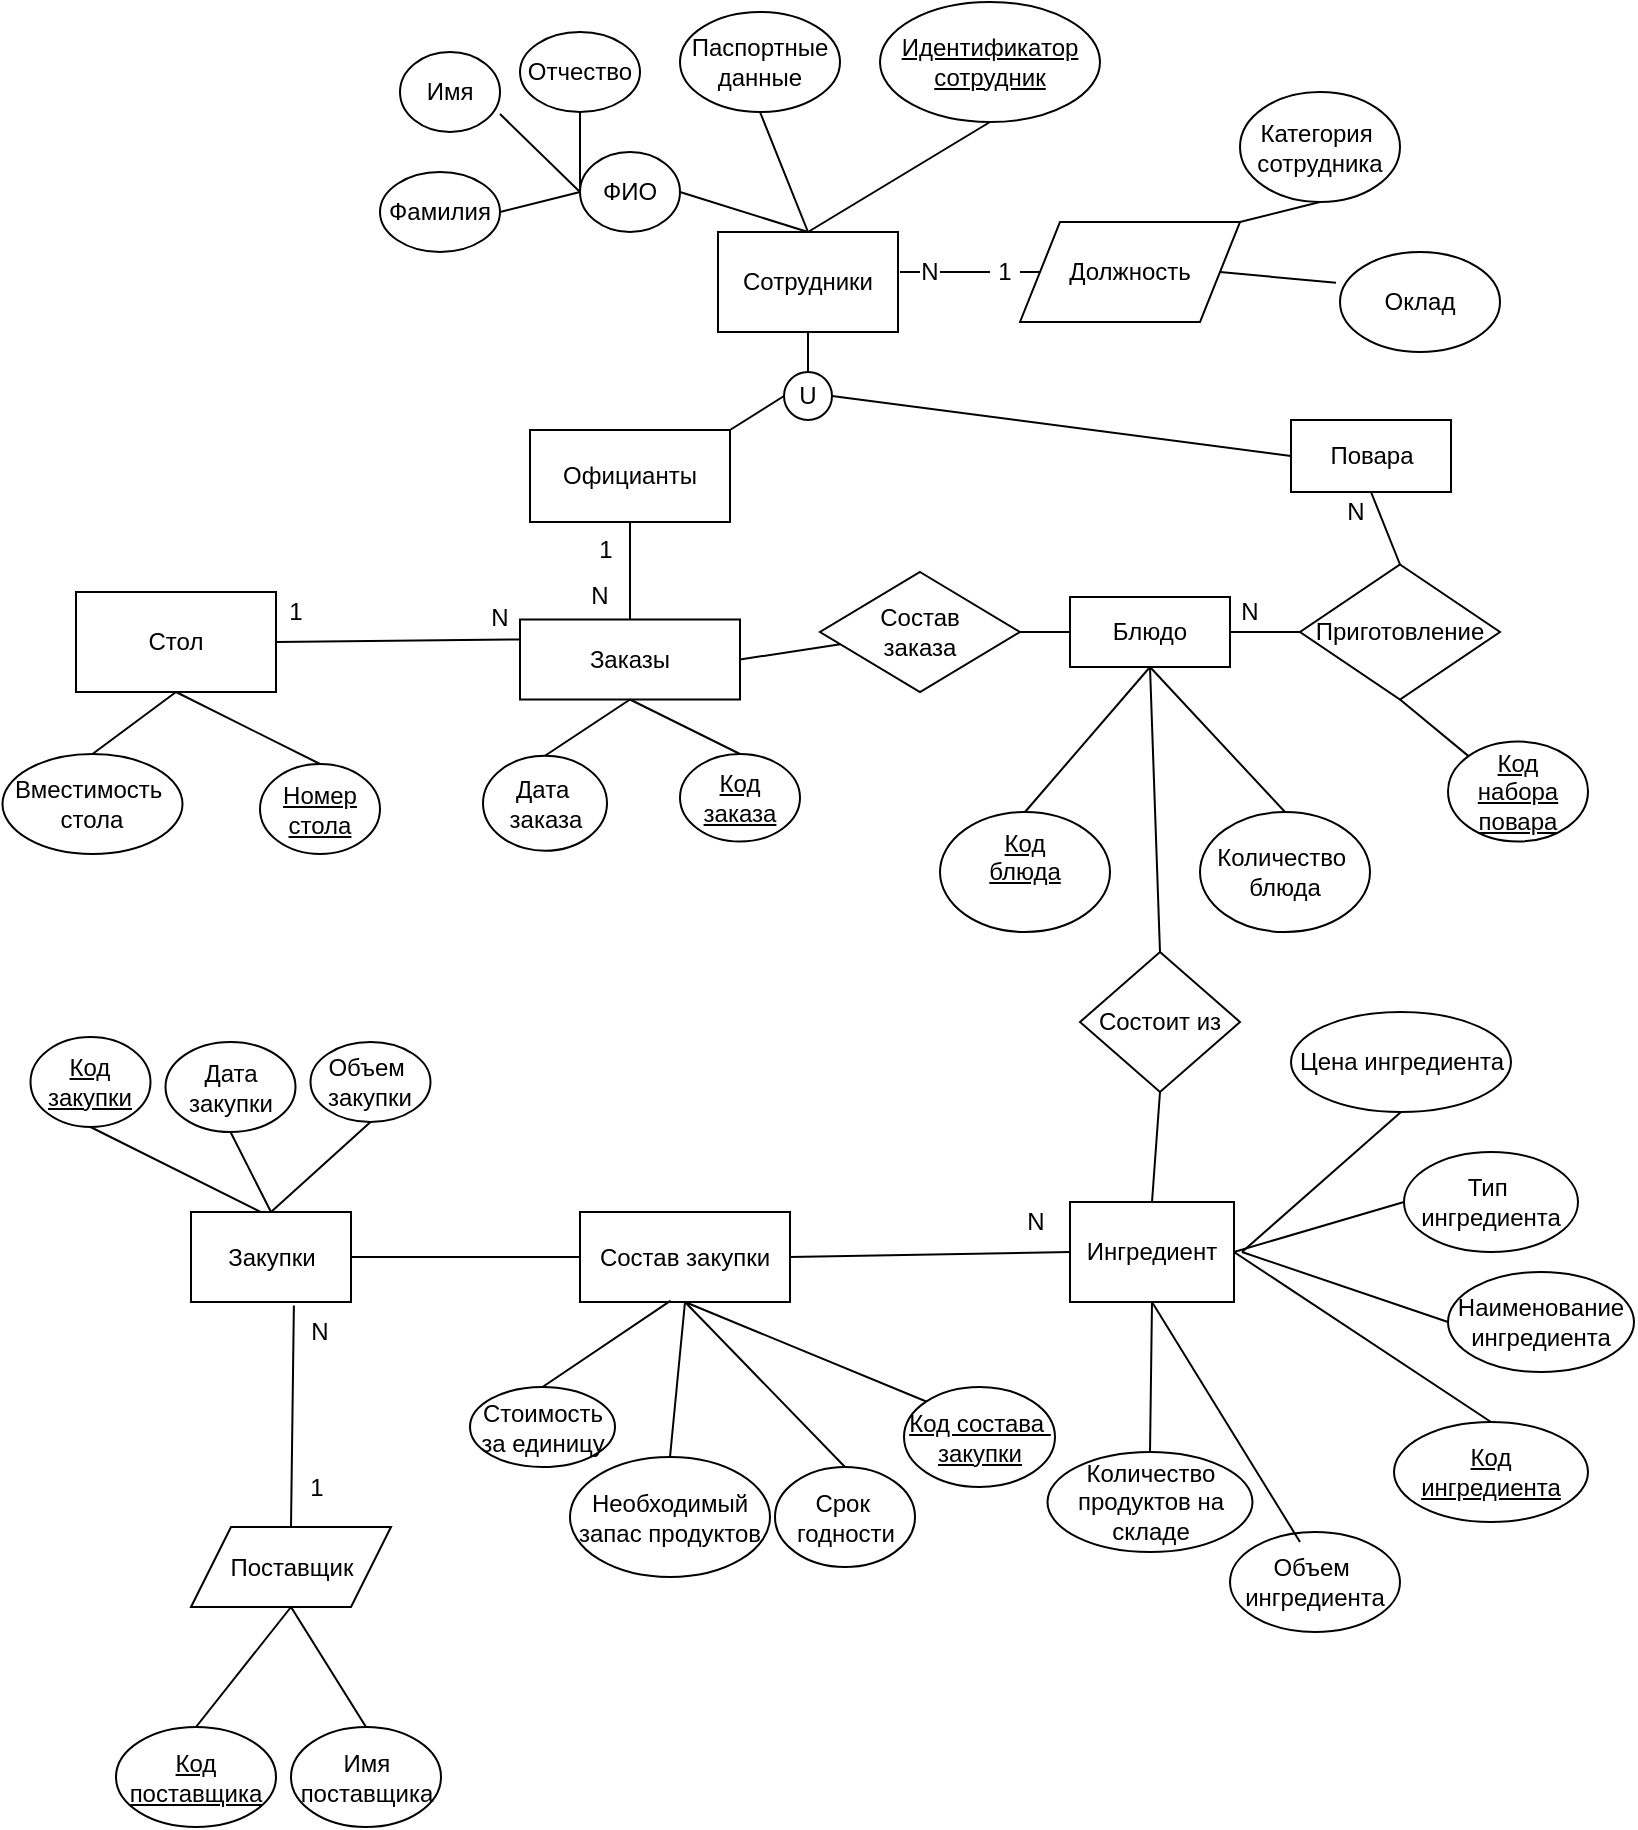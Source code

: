 <mxfile version="14.5.7" type="github" pages="2">
  <diagram id="7YIRpNYBxvqHMYgQ-PB9" name="Page-1">
    <mxGraphModel dx="998" dy="580" grid="1" gridSize="10" guides="1" tooltips="1" connect="1" arrows="1" fold="1" page="1" pageScale="1" pageWidth="827" pageHeight="1169" math="0" shadow="0">
      <root>
        <mxCell id="0" />
        <mxCell id="1" parent="0" />
        <mxCell id="C5bT0JK1hwLg9pwo9jMM-1" value="Сотрудники" style="rounded=0;whiteSpace=wrap;html=1;" vertex="1" parent="1">
          <mxGeometry x="369" y="280" width="90" height="50" as="geometry" />
        </mxCell>
        <mxCell id="C5bT0JK1hwLg9pwo9jMM-4" value="ФИО" style="ellipse;whiteSpace=wrap;html=1;" vertex="1" parent="1">
          <mxGeometry x="300" y="240" width="50" height="40" as="geometry" />
        </mxCell>
        <mxCell id="C5bT0JK1hwLg9pwo9jMM-5" value="Отчество" style="ellipse;whiteSpace=wrap;html=1;" vertex="1" parent="1">
          <mxGeometry x="270" y="180" width="60" height="40" as="geometry" />
        </mxCell>
        <mxCell id="C5bT0JK1hwLg9pwo9jMM-6" value="Имя" style="ellipse;whiteSpace=wrap;html=1;" vertex="1" parent="1">
          <mxGeometry x="210" y="190" width="50" height="40" as="geometry" />
        </mxCell>
        <mxCell id="C5bT0JK1hwLg9pwo9jMM-7" value="Фамилия" style="ellipse;whiteSpace=wrap;html=1;" vertex="1" parent="1">
          <mxGeometry x="200" y="250" width="60" height="40" as="geometry" />
        </mxCell>
        <mxCell id="C5bT0JK1hwLg9pwo9jMM-8" value="" style="endArrow=none;html=1;exitX=1;exitY=0.5;exitDx=0;exitDy=0;entryX=0.5;entryY=0;entryDx=0;entryDy=0;" edge="1" parent="1" source="C5bT0JK1hwLg9pwo9jMM-4" target="C5bT0JK1hwLg9pwo9jMM-1">
          <mxGeometry width="50" height="50" relative="1" as="geometry">
            <mxPoint x="390" y="320" as="sourcePoint" />
            <mxPoint x="425" y="270" as="targetPoint" />
          </mxGeometry>
        </mxCell>
        <mxCell id="C5bT0JK1hwLg9pwo9jMM-9" value="" style="endArrow=none;html=1;exitX=0;exitY=0.5;exitDx=0;exitDy=0;entryX=0.5;entryY=1;entryDx=0;entryDy=0;" edge="1" parent="1" source="C5bT0JK1hwLg9pwo9jMM-4" target="C5bT0JK1hwLg9pwo9jMM-5">
          <mxGeometry width="50" height="50" relative="1" as="geometry">
            <mxPoint x="390" y="320" as="sourcePoint" />
            <mxPoint x="440" y="270" as="targetPoint" />
          </mxGeometry>
        </mxCell>
        <mxCell id="C5bT0JK1hwLg9pwo9jMM-10" value="" style="endArrow=none;html=1;entryX=0;entryY=0.5;entryDx=0;entryDy=0;" edge="1" parent="1" target="C5bT0JK1hwLg9pwo9jMM-4">
          <mxGeometry width="50" height="50" relative="1" as="geometry">
            <mxPoint x="260" y="221" as="sourcePoint" />
            <mxPoint x="440" y="270" as="targetPoint" />
          </mxGeometry>
        </mxCell>
        <mxCell id="C5bT0JK1hwLg9pwo9jMM-11" value="" style="endArrow=none;html=1;exitX=1;exitY=0.5;exitDx=0;exitDy=0;entryX=0;entryY=0.5;entryDx=0;entryDy=0;" edge="1" parent="1" source="C5bT0JK1hwLg9pwo9jMM-7" target="C5bT0JK1hwLg9pwo9jMM-4">
          <mxGeometry width="50" height="50" relative="1" as="geometry">
            <mxPoint x="390" y="320" as="sourcePoint" />
            <mxPoint x="440" y="270" as="targetPoint" />
          </mxGeometry>
        </mxCell>
        <mxCell id="C5bT0JK1hwLg9pwo9jMM-12" value="Паспортные&lt;br&gt;данные" style="ellipse;whiteSpace=wrap;html=1;" vertex="1" parent="1">
          <mxGeometry x="350" y="170" width="80" height="50" as="geometry" />
        </mxCell>
        <mxCell id="C5bT0JK1hwLg9pwo9jMM-13" value="" style="endArrow=none;html=1;entryX=0.5;entryY=1;entryDx=0;entryDy=0;exitX=0.5;exitY=0;exitDx=0;exitDy=0;" edge="1" parent="1" source="C5bT0JK1hwLg9pwo9jMM-1" target="C5bT0JK1hwLg9pwo9jMM-12">
          <mxGeometry width="50" height="50" relative="1" as="geometry">
            <mxPoint x="380" y="280" as="sourcePoint" />
            <mxPoint x="440" y="270" as="targetPoint" />
          </mxGeometry>
        </mxCell>
        <mxCell id="C5bT0JK1hwLg9pwo9jMM-14" value="&lt;u&gt;Идентификатор&lt;br&gt;сотрудник&lt;/u&gt;" style="ellipse;whiteSpace=wrap;html=1;" vertex="1" parent="1">
          <mxGeometry x="450" y="165" width="110" height="60" as="geometry" />
        </mxCell>
        <mxCell id="C5bT0JK1hwLg9pwo9jMM-15" value="" style="endArrow=none;html=1;entryX=0.5;entryY=1;entryDx=0;entryDy=0;exitX=0.5;exitY=0;exitDx=0;exitDy=0;" edge="1" parent="1" source="C5bT0JK1hwLg9pwo9jMM-1" target="C5bT0JK1hwLg9pwo9jMM-14">
          <mxGeometry width="50" height="50" relative="1" as="geometry">
            <mxPoint x="390" y="310" as="sourcePoint" />
            <mxPoint x="440" y="260" as="targetPoint" />
          </mxGeometry>
        </mxCell>
        <mxCell id="C5bT0JK1hwLg9pwo9jMM-16" value="Должность" style="shape=parallelogram;perimeter=parallelogramPerimeter;whiteSpace=wrap;html=1;fixedSize=1;" vertex="1" parent="1">
          <mxGeometry x="520" y="275" width="110" height="50" as="geometry" />
        </mxCell>
        <mxCell id="C5bT0JK1hwLg9pwo9jMM-17" value="Категория&amp;nbsp;&lt;br&gt;сотрудника" style="ellipse;whiteSpace=wrap;html=1;" vertex="1" parent="1">
          <mxGeometry x="630" y="210" width="80" height="55" as="geometry" />
        </mxCell>
        <mxCell id="C5bT0JK1hwLg9pwo9jMM-19" value="Оклад" style="ellipse;whiteSpace=wrap;html=1;" vertex="1" parent="1">
          <mxGeometry x="680" y="290" width="80" height="50" as="geometry" />
        </mxCell>
        <mxCell id="C5bT0JK1hwLg9pwo9jMM-21" value="" style="endArrow=none;html=1;entryX=0.5;entryY=1;entryDx=0;entryDy=0;exitX=1;exitY=0;exitDx=0;exitDy=0;" edge="1" parent="1" source="C5bT0JK1hwLg9pwo9jMM-16" target="C5bT0JK1hwLg9pwo9jMM-17">
          <mxGeometry width="50" height="50" relative="1" as="geometry">
            <mxPoint x="390" y="300" as="sourcePoint" />
            <mxPoint x="440" y="250" as="targetPoint" />
          </mxGeometry>
        </mxCell>
        <mxCell id="C5bT0JK1hwLg9pwo9jMM-22" value="" style="endArrow=none;html=1;entryX=0;entryY=0.5;entryDx=0;entryDy=0;" edge="1" parent="1" source="C5bT0JK1hwLg9pwo9jMM-25" target="C5bT0JK1hwLg9pwo9jMM-27">
          <mxGeometry width="50" height="50" relative="1" as="geometry">
            <mxPoint x="460" y="300" as="sourcePoint" />
            <mxPoint x="440" y="250" as="targetPoint" />
          </mxGeometry>
        </mxCell>
        <mxCell id="C5bT0JK1hwLg9pwo9jMM-23" value="" style="endArrow=none;html=1;entryX=-0.025;entryY=0.308;entryDx=0;entryDy=0;entryPerimeter=0;exitX=1;exitY=0.5;exitDx=0;exitDy=0;" edge="1" parent="1" source="C5bT0JK1hwLg9pwo9jMM-16" target="C5bT0JK1hwLg9pwo9jMM-19">
          <mxGeometry width="50" height="50" relative="1" as="geometry">
            <mxPoint x="390" y="300" as="sourcePoint" />
            <mxPoint x="440" y="250" as="targetPoint" />
          </mxGeometry>
        </mxCell>
        <mxCell id="C5bT0JK1hwLg9pwo9jMM-25" value="N" style="text;html=1;strokeColor=none;fillColor=none;align=center;verticalAlign=middle;whiteSpace=wrap;rounded=0;" vertex="1" parent="1">
          <mxGeometry x="470" y="290" width="10" height="20" as="geometry" />
        </mxCell>
        <mxCell id="C5bT0JK1hwLg9pwo9jMM-26" value="" style="endArrow=none;html=1;entryX=0;entryY=0.5;entryDx=0;entryDy=0;" edge="1" parent="1" target="C5bT0JK1hwLg9pwo9jMM-25">
          <mxGeometry width="50" height="50" relative="1" as="geometry">
            <mxPoint x="460" y="300" as="sourcePoint" />
            <mxPoint x="530" y="300" as="targetPoint" />
          </mxGeometry>
        </mxCell>
        <mxCell id="C5bT0JK1hwLg9pwo9jMM-27" value="1" style="text;html=1;strokeColor=none;fillColor=none;align=center;verticalAlign=middle;whiteSpace=wrap;rounded=0;" vertex="1" parent="1">
          <mxGeometry x="505" y="290" width="15" height="20" as="geometry" />
        </mxCell>
        <mxCell id="C5bT0JK1hwLg9pwo9jMM-31" value="" style="endArrow=none;html=1;entryX=1;entryY=0.5;entryDx=0;entryDy=0;exitX=0;exitY=0.5;exitDx=0;exitDy=0;" edge="1" parent="1" source="C5bT0JK1hwLg9pwo9jMM-16" target="C5bT0JK1hwLg9pwo9jMM-27">
          <mxGeometry width="50" height="50" relative="1" as="geometry">
            <mxPoint x="390" y="300" as="sourcePoint" />
            <mxPoint x="440" y="250" as="targetPoint" />
          </mxGeometry>
        </mxCell>
        <mxCell id="C5bT0JK1hwLg9pwo9jMM-32" value="" style="endArrow=none;html=1;entryX=0.5;entryY=1;entryDx=0;entryDy=0;" edge="1" parent="1" source="C5bT0JK1hwLg9pwo9jMM-33" target="C5bT0JK1hwLg9pwo9jMM-1">
          <mxGeometry width="50" height="50" relative="1" as="geometry">
            <mxPoint x="414" y="360" as="sourcePoint" />
            <mxPoint x="440" y="250" as="targetPoint" />
          </mxGeometry>
        </mxCell>
        <mxCell id="C5bT0JK1hwLg9pwo9jMM-35" value="Официанты" style="rounded=0;whiteSpace=wrap;html=1;" vertex="1" parent="1">
          <mxGeometry x="275" y="379" width="100" height="46" as="geometry" />
        </mxCell>
        <mxCell id="C5bT0JK1hwLg9pwo9jMM-36" value="" style="endArrow=none;html=1;exitX=1;exitY=0;exitDx=0;exitDy=0;entryX=0;entryY=0.5;entryDx=0;entryDy=0;" edge="1" parent="1" source="C5bT0JK1hwLg9pwo9jMM-35" target="C5bT0JK1hwLg9pwo9jMM-33">
          <mxGeometry width="50" height="50" relative="1" as="geometry">
            <mxPoint x="390" y="380" as="sourcePoint" />
            <mxPoint x="440" y="330" as="targetPoint" />
          </mxGeometry>
        </mxCell>
        <mxCell id="C5bT0JK1hwLg9pwo9jMM-37" value="Заказы" style="rounded=0;whiteSpace=wrap;html=1;" vertex="1" parent="1">
          <mxGeometry x="270" y="473.75" width="110" height="40" as="geometry" />
        </mxCell>
        <mxCell id="C5bT0JK1hwLg9pwo9jMM-39" value="Стол" style="rounded=0;whiteSpace=wrap;html=1;" vertex="1" parent="1">
          <mxGeometry x="48" y="460" width="100" height="50" as="geometry" />
        </mxCell>
        <mxCell id="C5bT0JK1hwLg9pwo9jMM-42" value="Вместимость&amp;nbsp;&lt;br&gt;стола" style="ellipse;whiteSpace=wrap;html=1;" vertex="1" parent="1">
          <mxGeometry x="11.25" y="541" width="90" height="50" as="geometry" />
        </mxCell>
        <mxCell id="C5bT0JK1hwLg9pwo9jMM-43" value="&lt;u&gt;Номер&lt;br&gt;стола&lt;/u&gt;" style="ellipse;whiteSpace=wrap;html=1;" vertex="1" parent="1">
          <mxGeometry x="140" y="546" width="60" height="45" as="geometry" />
        </mxCell>
        <mxCell id="C5bT0JK1hwLg9pwo9jMM-44" value="" style="endArrow=none;html=1;exitX=0.5;exitY=0;exitDx=0;exitDy=0;entryX=0.5;entryY=1;entryDx=0;entryDy=0;" edge="1" parent="1" source="C5bT0JK1hwLg9pwo9jMM-42" target="C5bT0JK1hwLg9pwo9jMM-39">
          <mxGeometry width="50" height="50" relative="1" as="geometry">
            <mxPoint x="390" y="320" as="sourcePoint" />
            <mxPoint x="440" y="270" as="targetPoint" />
          </mxGeometry>
        </mxCell>
        <mxCell id="C5bT0JK1hwLg9pwo9jMM-45" value="" style="endArrow=none;html=1;exitX=0.5;exitY=1;exitDx=0;exitDy=0;entryX=0.5;entryY=0;entryDx=0;entryDy=0;" edge="1" parent="1" source="C5bT0JK1hwLg9pwo9jMM-39" target="C5bT0JK1hwLg9pwo9jMM-43">
          <mxGeometry width="50" height="50" relative="1" as="geometry">
            <mxPoint x="390" y="320" as="sourcePoint" />
            <mxPoint x="440" y="270" as="targetPoint" />
          </mxGeometry>
        </mxCell>
        <mxCell id="C5bT0JK1hwLg9pwo9jMM-46" value="&lt;u&gt;Код&lt;br&gt;заказа&lt;/u&gt;" style="ellipse;whiteSpace=wrap;html=1;" vertex="1" parent="1">
          <mxGeometry x="350" y="541" width="60" height="43.75" as="geometry" />
        </mxCell>
        <mxCell id="C5bT0JK1hwLg9pwo9jMM-47" value="Дата&amp;nbsp;&lt;br&gt;заказа" style="ellipse;whiteSpace=wrap;html=1;" vertex="1" parent="1">
          <mxGeometry x="251.5" y="541.88" width="62" height="47.5" as="geometry" />
        </mxCell>
        <mxCell id="C5bT0JK1hwLg9pwo9jMM-50" value="" style="endArrow=none;html=1;exitX=0.5;exitY=0;exitDx=0;exitDy=0;entryX=0.5;entryY=1;entryDx=0;entryDy=0;" edge="1" parent="1" source="C5bT0JK1hwLg9pwo9jMM-47" target="C5bT0JK1hwLg9pwo9jMM-37">
          <mxGeometry width="50" height="50" relative="1" as="geometry">
            <mxPoint x="390" y="420" as="sourcePoint" />
            <mxPoint x="440" y="370" as="targetPoint" />
          </mxGeometry>
        </mxCell>
        <mxCell id="C5bT0JK1hwLg9pwo9jMM-51" value="" style="endArrow=none;html=1;entryX=0.5;entryY=0;entryDx=0;entryDy=0;exitX=0.5;exitY=1;exitDx=0;exitDy=0;" edge="1" parent="1" source="C5bT0JK1hwLg9pwo9jMM-37" target="C5bT0JK1hwLg9pwo9jMM-46">
          <mxGeometry width="50" height="50" relative="1" as="geometry">
            <mxPoint x="390" y="420" as="sourcePoint" />
            <mxPoint x="440" y="370" as="targetPoint" />
          </mxGeometry>
        </mxCell>
        <mxCell id="C5bT0JK1hwLg9pwo9jMM-52" value="Состав&lt;br&gt;заказа" style="rhombus;whiteSpace=wrap;html=1;" vertex="1" parent="1">
          <mxGeometry x="420" y="450" width="100" height="60" as="geometry" />
        </mxCell>
        <mxCell id="C5bT0JK1hwLg9pwo9jMM-53" value="" style="endArrow=none;html=1;exitX=1;exitY=0.5;exitDx=0;exitDy=0;" edge="1" parent="1" source="C5bT0JK1hwLg9pwo9jMM-37" target="C5bT0JK1hwLg9pwo9jMM-52">
          <mxGeometry width="50" height="50" relative="1" as="geometry">
            <mxPoint x="430" y="480" as="sourcePoint" />
            <mxPoint x="440" y="430" as="targetPoint" />
          </mxGeometry>
        </mxCell>
        <mxCell id="C5bT0JK1hwLg9pwo9jMM-33" value="U" style="ellipse;whiteSpace=wrap;html=1;aspect=fixed;" vertex="1" parent="1">
          <mxGeometry x="402" y="350" width="24" height="24" as="geometry" />
        </mxCell>
        <mxCell id="XEa3TiJN05s5VtwA8wra-4" value="Повара" style="rounded=0;whiteSpace=wrap;html=1;" vertex="1" parent="1">
          <mxGeometry x="655.5" y="374" width="80" height="36" as="geometry" />
        </mxCell>
        <mxCell id="XEa3TiJN05s5VtwA8wra-5" value="" style="endArrow=none;html=1;entryX=0;entryY=0.5;entryDx=0;entryDy=0;exitX=1;exitY=0.5;exitDx=0;exitDy=0;" edge="1" parent="1" source="C5bT0JK1hwLg9pwo9jMM-33" target="XEa3TiJN05s5VtwA8wra-4">
          <mxGeometry width="50" height="50" relative="1" as="geometry">
            <mxPoint x="530" y="460" as="sourcePoint" />
            <mxPoint x="580" y="410" as="targetPoint" />
          </mxGeometry>
        </mxCell>
        <mxCell id="XEa3TiJN05s5VtwA8wra-6" value="Приготовление" style="rhombus;whiteSpace=wrap;html=1;" vertex="1" parent="1">
          <mxGeometry x="660" y="446.25" width="100" height="67.5" as="geometry" />
        </mxCell>
        <mxCell id="XEa3TiJN05s5VtwA8wra-7" value="&lt;u&gt;Код&lt;br&gt;набора&lt;br&gt;повара&lt;br&gt;&lt;/u&gt;" style="ellipse;whiteSpace=wrap;html=1;" vertex="1" parent="1">
          <mxGeometry x="734" y="534.75" width="70" height="50" as="geometry" />
        </mxCell>
        <mxCell id="XEa3TiJN05s5VtwA8wra-8" value="" style="endArrow=none;html=1;entryX=0;entryY=0;entryDx=0;entryDy=0;exitX=0.5;exitY=1;exitDx=0;exitDy=0;" edge="1" parent="1" source="XEa3TiJN05s5VtwA8wra-6" target="XEa3TiJN05s5VtwA8wra-7">
          <mxGeometry width="50" height="50" relative="1" as="geometry">
            <mxPoint x="530" y="440" as="sourcePoint" />
            <mxPoint x="580" y="390" as="targetPoint" />
          </mxGeometry>
        </mxCell>
        <mxCell id="XEa3TiJN05s5VtwA8wra-9" value="" style="endArrow=none;html=1;entryX=0.5;entryY=1;entryDx=0;entryDy=0;exitX=0.5;exitY=0;exitDx=0;exitDy=0;" edge="1" parent="1" source="XEa3TiJN05s5VtwA8wra-6" target="XEa3TiJN05s5VtwA8wra-4">
          <mxGeometry width="50" height="50" relative="1" as="geometry">
            <mxPoint x="530" y="440" as="sourcePoint" />
            <mxPoint x="580" y="390" as="targetPoint" />
          </mxGeometry>
        </mxCell>
        <mxCell id="XEa3TiJN05s5VtwA8wra-10" value="Блюдо" style="rounded=0;whiteSpace=wrap;html=1;" vertex="1" parent="1">
          <mxGeometry x="545" y="462.5" width="80" height="35" as="geometry" />
        </mxCell>
        <mxCell id="XEa3TiJN05s5VtwA8wra-11" value="" style="endArrow=none;html=1;entryX=0;entryY=0.5;entryDx=0;entryDy=0;exitX=1;exitY=0.5;exitDx=0;exitDy=0;" edge="1" parent="1" source="C5bT0JK1hwLg9pwo9jMM-52" target="XEa3TiJN05s5VtwA8wra-10">
          <mxGeometry width="50" height="50" relative="1" as="geometry">
            <mxPoint x="530" y="440" as="sourcePoint" />
            <mxPoint x="580" y="390" as="targetPoint" />
          </mxGeometry>
        </mxCell>
        <mxCell id="XEa3TiJN05s5VtwA8wra-12" value="" style="endArrow=none;html=1;entryX=0;entryY=0.5;entryDx=0;entryDy=0;exitX=1;exitY=0.5;exitDx=0;exitDy=0;" edge="1" parent="1" source="XEa3TiJN05s5VtwA8wra-10" target="XEa3TiJN05s5VtwA8wra-6">
          <mxGeometry width="50" height="50" relative="1" as="geometry">
            <mxPoint x="530" y="440" as="sourcePoint" />
            <mxPoint x="580" y="390" as="targetPoint" />
          </mxGeometry>
        </mxCell>
        <mxCell id="XEa3TiJN05s5VtwA8wra-14" value="Состоит из" style="rhombus;whiteSpace=wrap;html=1;" vertex="1" parent="1">
          <mxGeometry x="550" y="640" width="80" height="70" as="geometry" />
        </mxCell>
        <mxCell id="XEa3TiJN05s5VtwA8wra-15" value="" style="endArrow=none;html=1;entryX=0.5;entryY=1;entryDx=0;entryDy=0;exitX=0.5;exitY=0;exitDx=0;exitDy=0;" edge="1" parent="1" source="XEa3TiJN05s5VtwA8wra-14" target="XEa3TiJN05s5VtwA8wra-10">
          <mxGeometry width="50" height="50" relative="1" as="geometry">
            <mxPoint x="530" y="640" as="sourcePoint" />
            <mxPoint x="580" y="590" as="targetPoint" />
          </mxGeometry>
        </mxCell>
        <mxCell id="XEa3TiJN05s5VtwA8wra-16" value="Количество&amp;nbsp;&lt;br&gt;блюда" style="ellipse;whiteSpace=wrap;html=1;" vertex="1" parent="1">
          <mxGeometry x="610" y="570" width="85" height="60" as="geometry" />
        </mxCell>
        <mxCell id="XEa3TiJN05s5VtwA8wra-17" value="&lt;u&gt;Код&lt;br&gt;блюда&lt;br&gt;&lt;br&gt;&lt;/u&gt;" style="ellipse;whiteSpace=wrap;html=1;" vertex="1" parent="1">
          <mxGeometry x="480" y="570" width="85" height="60" as="geometry" />
        </mxCell>
        <mxCell id="XEa3TiJN05s5VtwA8wra-18" value="" style="endArrow=none;html=1;exitX=0.5;exitY=1;exitDx=0;exitDy=0;entryX=0.5;entryY=0;entryDx=0;entryDy=0;" edge="1" parent="1" source="XEa3TiJN05s5VtwA8wra-10" target="XEa3TiJN05s5VtwA8wra-16">
          <mxGeometry width="50" height="50" relative="1" as="geometry">
            <mxPoint x="630" y="605" as="sourcePoint" />
            <mxPoint x="270" y="655" as="targetPoint" />
          </mxGeometry>
        </mxCell>
        <mxCell id="XEa3TiJN05s5VtwA8wra-19" value="" style="endArrow=none;html=1;exitX=0.5;exitY=1;exitDx=0;exitDy=0;entryX=0.5;entryY=0;entryDx=0;entryDy=0;" edge="1" parent="1" source="XEa3TiJN05s5VtwA8wra-10" target="XEa3TiJN05s5VtwA8wra-17">
          <mxGeometry width="50" height="50" relative="1" as="geometry">
            <mxPoint x="530" y="610" as="sourcePoint" />
            <mxPoint x="270" y="710" as="targetPoint" />
          </mxGeometry>
        </mxCell>
        <mxCell id="XEa3TiJN05s5VtwA8wra-20" value="Ингредиент" style="rounded=0;whiteSpace=wrap;html=1;" vertex="1" parent="1">
          <mxGeometry x="545" y="765" width="82" height="50" as="geometry" />
        </mxCell>
        <mxCell id="XEa3TiJN05s5VtwA8wra-21" value="" style="endArrow=none;html=1;exitX=0.5;exitY=0;exitDx=0;exitDy=0;entryX=0.5;entryY=1;entryDx=0;entryDy=0;" edge="1" parent="1" source="XEa3TiJN05s5VtwA8wra-20" target="XEa3TiJN05s5VtwA8wra-14">
          <mxGeometry width="50" height="50" relative="1" as="geometry">
            <mxPoint x="530" y="610" as="sourcePoint" />
            <mxPoint x="580" y="560" as="targetPoint" />
          </mxGeometry>
        </mxCell>
        <mxCell id="XEa3TiJN05s5VtwA8wra-22" value="&lt;u&gt;Код&lt;br&gt;ингредиента&lt;br&gt;&lt;/u&gt;" style="ellipse;whiteSpace=wrap;html=1;" vertex="1" parent="1">
          <mxGeometry x="707" y="875" width="97" height="50" as="geometry" />
        </mxCell>
        <mxCell id="XEa3TiJN05s5VtwA8wra-23" value="Объем&amp;nbsp;&lt;br&gt;ингредиента" style="ellipse;whiteSpace=wrap;html=1;" vertex="1" parent="1">
          <mxGeometry x="625" y="930" width="85" height="50" as="geometry" />
        </mxCell>
        <mxCell id="XEa3TiJN05s5VtwA8wra-24" value="Тип&amp;nbsp;&lt;br&gt;ингредиента" style="ellipse;whiteSpace=wrap;html=1;" vertex="1" parent="1">
          <mxGeometry x="712" y="740" width="87" height="50" as="geometry" />
        </mxCell>
        <mxCell id="XEa3TiJN05s5VtwA8wra-25" value="Цена ингредиента" style="ellipse;whiteSpace=wrap;html=1;" vertex="1" parent="1">
          <mxGeometry x="655.5" y="670" width="110" height="50" as="geometry" />
        </mxCell>
        <mxCell id="XEa3TiJN05s5VtwA8wra-26" value="Наименование&lt;br&gt;ингредиента" style="ellipse;whiteSpace=wrap;html=1;" vertex="1" parent="1">
          <mxGeometry x="734" y="800" width="93" height="50" as="geometry" />
        </mxCell>
        <mxCell id="XEa3TiJN05s5VtwA8wra-27" value="" style="endArrow=none;html=1;entryX=0.5;entryY=1;entryDx=0;entryDy=0;" edge="1" parent="1" target="XEa3TiJN05s5VtwA8wra-25">
          <mxGeometry width="50" height="50" relative="1" as="geometry">
            <mxPoint x="631" y="790" as="sourcePoint" />
            <mxPoint x="665.5" y="720" as="targetPoint" />
          </mxGeometry>
        </mxCell>
        <mxCell id="XEa3TiJN05s5VtwA8wra-29" value="" style="endArrow=none;html=1;entryX=0;entryY=0.5;entryDx=0;entryDy=0;" edge="1" parent="1" target="XEa3TiJN05s5VtwA8wra-26">
          <mxGeometry width="50" height="50" relative="1" as="geometry">
            <mxPoint x="631" y="790" as="sourcePoint" />
            <mxPoint x="665.5" y="720" as="targetPoint" />
          </mxGeometry>
        </mxCell>
        <mxCell id="XEa3TiJN05s5VtwA8wra-30" value="" style="endArrow=none;html=1;exitX=0.5;exitY=0;exitDx=0;exitDy=0;entryX=1;entryY=0.5;entryDx=0;entryDy=0;" edge="1" parent="1" source="XEa3TiJN05s5VtwA8wra-22" target="XEa3TiJN05s5VtwA8wra-20">
          <mxGeometry width="50" height="50" relative="1" as="geometry">
            <mxPoint x="615.5" y="770" as="sourcePoint" />
            <mxPoint x="636" y="780" as="targetPoint" />
          </mxGeometry>
        </mxCell>
        <mxCell id="XEa3TiJN05s5VtwA8wra-31" value="" style="endArrow=none;html=1;entryX=0.5;entryY=1;entryDx=0;entryDy=0;" edge="1" parent="1" target="XEa3TiJN05s5VtwA8wra-20">
          <mxGeometry width="50" height="50" relative="1" as="geometry">
            <mxPoint x="660" y="935" as="sourcePoint" />
            <mxPoint x="630" y="815" as="targetPoint" />
          </mxGeometry>
        </mxCell>
        <mxCell id="XEa3TiJN05s5VtwA8wra-32" value="Состав закупки" style="rounded=0;whiteSpace=wrap;html=1;" vertex="1" parent="1">
          <mxGeometry x="300" y="770" width="105" height="45" as="geometry" />
        </mxCell>
        <mxCell id="XEa3TiJN05s5VtwA8wra-35" value="&lt;u&gt;Код состава&amp;nbsp;&lt;br&gt;закупки&lt;/u&gt;" style="ellipse;whiteSpace=wrap;html=1;" vertex="1" parent="1">
          <mxGeometry x="462" y="857.5" width="75.5" height="50" as="geometry" />
        </mxCell>
        <mxCell id="XEa3TiJN05s5VtwA8wra-36" value="Срок&amp;nbsp;&lt;br&gt;годности" style="ellipse;whiteSpace=wrap;html=1;" vertex="1" parent="1">
          <mxGeometry x="397.5" y="897.5" width="70" height="50" as="geometry" />
        </mxCell>
        <mxCell id="XEa3TiJN05s5VtwA8wra-38" value="Стоимость за единицу" style="ellipse;whiteSpace=wrap;html=1;" vertex="1" parent="1">
          <mxGeometry x="245" y="857.5" width="72.5" height="40" as="geometry" />
        </mxCell>
        <mxCell id="XEa3TiJN05s5VtwA8wra-39" value="" style="endArrow=none;html=1;exitX=0.5;exitY=0;exitDx=0;exitDy=0;entryX=0.432;entryY=0.985;entryDx=0;entryDy=0;entryPerimeter=0;" edge="1" parent="1" source="XEa3TiJN05s5VtwA8wra-38" target="XEa3TiJN05s5VtwA8wra-32">
          <mxGeometry width="50" height="50" relative="1" as="geometry">
            <mxPoint x="497.5" y="837.5" as="sourcePoint" />
            <mxPoint x="547.5" y="787.5" as="targetPoint" />
          </mxGeometry>
        </mxCell>
        <mxCell id="XEa3TiJN05s5VtwA8wra-40" value="" style="endArrow=none;html=1;exitX=0.5;exitY=0;exitDx=0;exitDy=0;entryX=0.5;entryY=1;entryDx=0;entryDy=0;" edge="1" parent="1" source="XEa3TiJN05s5VtwA8wra-60" target="XEa3TiJN05s5VtwA8wra-32">
          <mxGeometry width="50" height="50" relative="1" as="geometry">
            <mxPoint x="360.25" y="877.5" as="sourcePoint" />
            <mxPoint x="547.5" y="787.5" as="targetPoint" />
          </mxGeometry>
        </mxCell>
        <mxCell id="XEa3TiJN05s5VtwA8wra-41" value="" style="endArrow=none;html=1;exitX=0.5;exitY=0;exitDx=0;exitDy=0;entryX=0.5;entryY=1;entryDx=0;entryDy=0;" edge="1" parent="1" source="XEa3TiJN05s5VtwA8wra-36" target="XEa3TiJN05s5VtwA8wra-32">
          <mxGeometry width="50" height="50" relative="1" as="geometry">
            <mxPoint x="497.5" y="837.5" as="sourcePoint" />
            <mxPoint x="547.5" y="787.5" as="targetPoint" />
          </mxGeometry>
        </mxCell>
        <mxCell id="XEa3TiJN05s5VtwA8wra-42" value="" style="endArrow=none;html=1;exitX=0;exitY=0;exitDx=0;exitDy=0;entryX=0.5;entryY=1;entryDx=0;entryDy=0;" edge="1" parent="1" source="XEa3TiJN05s5VtwA8wra-35" target="XEa3TiJN05s5VtwA8wra-32">
          <mxGeometry width="50" height="50" relative="1" as="geometry">
            <mxPoint x="497.5" y="837.5" as="sourcePoint" />
            <mxPoint x="547.5" y="787.5" as="targetPoint" />
          </mxGeometry>
        </mxCell>
        <mxCell id="XEa3TiJN05s5VtwA8wra-44" value="&lt;u&gt;Код&lt;br&gt;закупки&lt;/u&gt;" style="ellipse;whiteSpace=wrap;html=1;" vertex="1" parent="1">
          <mxGeometry x="25.25" y="682.5" width="60" height="45" as="geometry" />
        </mxCell>
        <mxCell id="XEa3TiJN05s5VtwA8wra-45" value="Дата закупки" style="ellipse;whiteSpace=wrap;html=1;" vertex="1" parent="1">
          <mxGeometry x="92.75" y="685" width="65" height="45" as="geometry" />
        </mxCell>
        <mxCell id="XEa3TiJN05s5VtwA8wra-46" value="" style="endArrow=none;html=1;exitX=1;exitY=0.5;exitDx=0;exitDy=0;entryX=0.5;entryY=1;entryDx=0;entryDy=0;" edge="1" parent="1" source="XEa3TiJN05s5VtwA8wra-43" target="XEa3TiJN05s5VtwA8wra-44">
          <mxGeometry width="50" height="50" relative="1" as="geometry">
            <mxPoint x="265.25" y="877.5" as="sourcePoint" />
            <mxPoint x="315.25" y="827.5" as="targetPoint" />
          </mxGeometry>
        </mxCell>
        <mxCell id="XEa3TiJN05s5VtwA8wra-47" value="" style="endArrow=none;html=1;exitX=0.5;exitY=0;exitDx=0;exitDy=0;entryX=0.5;entryY=1;entryDx=0;entryDy=0;" edge="1" parent="1" source="XEa3TiJN05s5VtwA8wra-43" target="XEa3TiJN05s5VtwA8wra-45">
          <mxGeometry width="50" height="50" relative="1" as="geometry">
            <mxPoint x="265.25" y="877.5" as="sourcePoint" />
            <mxPoint x="315.25" y="827.5" as="targetPoint" />
          </mxGeometry>
        </mxCell>
        <mxCell id="XEa3TiJN05s5VtwA8wra-48" value="Поставщик" style="shape=parallelogram;perimeter=parallelogramPerimeter;whiteSpace=wrap;html=1;fixedSize=1;" vertex="1" parent="1">
          <mxGeometry x="105.5" y="927.5" width="100" height="40" as="geometry" />
        </mxCell>
        <mxCell id="XEa3TiJN05s5VtwA8wra-49" value="" style="endArrow=none;html=1;exitX=0.5;exitY=0;exitDx=0;exitDy=0;entryX=0.643;entryY=1.038;entryDx=0;entryDy=0;entryPerimeter=0;" edge="1" parent="1" source="XEa3TiJN05s5VtwA8wra-48" target="XEa3TiJN05s5VtwA8wra-43">
          <mxGeometry width="50" height="50" relative="1" as="geometry">
            <mxPoint x="160" y="837.5" as="sourcePoint" />
            <mxPoint x="315.25" y="827.5" as="targetPoint" />
          </mxGeometry>
        </mxCell>
        <mxCell id="XEa3TiJN05s5VtwA8wra-52" value="&lt;u&gt;&lt;span&gt;Код&lt;/span&gt;&lt;br&gt;&lt;span&gt;поставщика&lt;/span&gt;&lt;/u&gt;" style="ellipse;whiteSpace=wrap;html=1;" vertex="1" parent="1">
          <mxGeometry x="68" y="1027.5" width="80" height="50" as="geometry" />
        </mxCell>
        <mxCell id="XEa3TiJN05s5VtwA8wra-53" value="&lt;span&gt;Имя&lt;/span&gt;&lt;br&gt;&lt;span&gt;поставщика&lt;/span&gt;" style="ellipse;whiteSpace=wrap;html=1;" vertex="1" parent="1">
          <mxGeometry x="155.5" y="1027.5" width="75" height="50" as="geometry" />
        </mxCell>
        <mxCell id="XEa3TiJN05s5VtwA8wra-54" value="" style="endArrow=none;html=1;exitX=0.5;exitY=0;exitDx=0;exitDy=0;entryX=0.5;entryY=1;entryDx=0;entryDy=0;" edge="1" parent="1" source="XEa3TiJN05s5VtwA8wra-52" target="XEa3TiJN05s5VtwA8wra-48">
          <mxGeometry width="50" height="50" relative="1" as="geometry">
            <mxPoint x="347.5" y="887.5" as="sourcePoint" />
            <mxPoint x="397.5" y="837.5" as="targetPoint" />
          </mxGeometry>
        </mxCell>
        <mxCell id="XEa3TiJN05s5VtwA8wra-55" value="" style="endArrow=none;html=1;exitX=0.5;exitY=0;exitDx=0;exitDy=0;entryX=0.5;entryY=1;entryDx=0;entryDy=0;" edge="1" parent="1" source="XEa3TiJN05s5VtwA8wra-53" target="XEa3TiJN05s5VtwA8wra-48">
          <mxGeometry width="50" height="50" relative="1" as="geometry">
            <mxPoint x="347.5" y="887.5" as="sourcePoint" />
            <mxPoint x="397.5" y="837.5" as="targetPoint" />
          </mxGeometry>
        </mxCell>
        <mxCell id="XEa3TiJN05s5VtwA8wra-56" value="Объем&amp;nbsp;&lt;br&gt;закупки" style="ellipse;whiteSpace=wrap;html=1;" vertex="1" parent="1">
          <mxGeometry x="165.25" y="685" width="60" height="40" as="geometry" />
        </mxCell>
        <mxCell id="XEa3TiJN05s5VtwA8wra-57" value="" style="endArrow=none;html=1;exitX=0.5;exitY=1;exitDx=0;exitDy=0;entryX=0.5;entryY=0;entryDx=0;entryDy=0;" edge="1" parent="1" source="XEa3TiJN05s5VtwA8wra-56" target="XEa3TiJN05s5VtwA8wra-43">
          <mxGeometry width="50" height="50" relative="1" as="geometry">
            <mxPoint x="175.25" y="937.5" as="sourcePoint" />
            <mxPoint x="218.25" y="877.5" as="targetPoint" />
          </mxGeometry>
        </mxCell>
        <mxCell id="XEa3TiJN05s5VtwA8wra-43" value="Закупки" style="rounded=0;whiteSpace=wrap;html=1;" vertex="1" parent="1">
          <mxGeometry x="105.5" y="770" width="80" height="45" as="geometry" />
        </mxCell>
        <mxCell id="XEa3TiJN05s5VtwA8wra-59" value="Количество&lt;br&gt;продуктов на складе&lt;br&gt;" style="ellipse;whiteSpace=wrap;html=1;" vertex="1" parent="1">
          <mxGeometry x="533.75" y="890" width="102.5" height="50" as="geometry" />
        </mxCell>
        <mxCell id="XEa3TiJN05s5VtwA8wra-60" value="Необходимый&lt;br&gt;запас продуктов" style="ellipse;whiteSpace=wrap;html=1;" vertex="1" parent="1">
          <mxGeometry x="295" y="892.5" width="100" height="60" as="geometry" />
        </mxCell>
        <mxCell id="XEa3TiJN05s5VtwA8wra-61" value="" style="endArrow=none;html=1;entryX=0.5;entryY=1;entryDx=0;entryDy=0;exitX=0.5;exitY=0;exitDx=0;exitDy=0;" edge="1" parent="1" source="XEa3TiJN05s5VtwA8wra-59" target="XEa3TiJN05s5VtwA8wra-20">
          <mxGeometry width="50" height="50" relative="1" as="geometry">
            <mxPoint x="400" y="800" as="sourcePoint" />
            <mxPoint x="450" y="750" as="targetPoint" />
          </mxGeometry>
        </mxCell>
        <mxCell id="XEa3TiJN05s5VtwA8wra-87" value="" style="endArrow=none;html=1;entryX=0;entryY=0.5;entryDx=0;entryDy=0;exitX=1;exitY=0.5;exitDx=0;exitDy=0;" edge="1" parent="1" source="XEa3TiJN05s5VtwA8wra-43" target="XEa3TiJN05s5VtwA8wra-32">
          <mxGeometry width="50" height="50" relative="1" as="geometry">
            <mxPoint x="400" y="940" as="sourcePoint" />
            <mxPoint x="450" y="890" as="targetPoint" />
          </mxGeometry>
        </mxCell>
        <mxCell id="XEa3TiJN05s5VtwA8wra-94" value="" style="endArrow=none;html=1;entryX=0;entryY=0.5;entryDx=0;entryDy=0;exitX=1;exitY=0.5;exitDx=0;exitDy=0;" edge="1" parent="1" source="XEa3TiJN05s5VtwA8wra-32" target="XEa3TiJN05s5VtwA8wra-20">
          <mxGeometry width="50" height="50" relative="1" as="geometry">
            <mxPoint x="405" y="792.5" as="sourcePoint" />
            <mxPoint x="521.75" y="792.5" as="targetPoint" />
            <Array as="points" />
          </mxGeometry>
        </mxCell>
        <mxCell id="XEa3TiJN05s5VtwA8wra-95" value="N" style="text;html=1;strokeColor=none;fillColor=none;align=center;verticalAlign=middle;whiteSpace=wrap;rounded=0;" vertex="1" parent="1">
          <mxGeometry x="679.5" y="415" width="15.5" height="10" as="geometry" />
        </mxCell>
        <mxCell id="XEa3TiJN05s5VtwA8wra-97" value="N" style="text;html=1;strokeColor=none;fillColor=none;align=center;verticalAlign=middle;whiteSpace=wrap;rounded=0;" vertex="1" parent="1">
          <mxGeometry x="627" y="460" width="16" height="20" as="geometry" />
        </mxCell>
        <mxCell id="XEa3TiJN05s5VtwA8wra-99" value="" style="endArrow=none;html=1;exitX=0.5;exitY=0;exitDx=0;exitDy=0;entryX=0.5;entryY=1;entryDx=0;entryDy=0;" edge="1" parent="1" source="C5bT0JK1hwLg9pwo9jMM-37" target="C5bT0JK1hwLg9pwo9jMM-35">
          <mxGeometry width="50" height="50" relative="1" as="geometry">
            <mxPoint x="400" y="530" as="sourcePoint" />
            <mxPoint x="450" y="480" as="targetPoint" />
          </mxGeometry>
        </mxCell>
        <mxCell id="XEa3TiJN05s5VtwA8wra-100" value="1" style="text;html=1;strokeColor=none;fillColor=none;align=center;verticalAlign=middle;whiteSpace=wrap;rounded=0;" vertex="1" parent="1">
          <mxGeometry x="307.5" y="431.25" width="10" height="15" as="geometry" />
        </mxCell>
        <mxCell id="XEa3TiJN05s5VtwA8wra-101" value="N" style="text;html=1;strokeColor=none;fillColor=none;align=center;verticalAlign=middle;whiteSpace=wrap;rounded=0;" vertex="1" parent="1">
          <mxGeometry x="300" y="451.87" width="20" height="20" as="geometry" />
        </mxCell>
        <mxCell id="XEa3TiJN05s5VtwA8wra-103" value="" style="endArrow=none;html=1;entryX=0;entryY=0.5;entryDx=0;entryDy=0;exitX=1;exitY=0.5;exitDx=0;exitDy=0;" edge="1" parent="1" source="XEa3TiJN05s5VtwA8wra-20" target="XEa3TiJN05s5VtwA8wra-24">
          <mxGeometry width="50" height="50" relative="1" as="geometry">
            <mxPoint x="400" y="760" as="sourcePoint" />
            <mxPoint x="450" y="710" as="targetPoint" />
          </mxGeometry>
        </mxCell>
        <mxCell id="XEa3TiJN05s5VtwA8wra-105" value="N" style="text;html=1;strokeColor=none;fillColor=none;align=center;verticalAlign=middle;whiteSpace=wrap;rounded=0;" vertex="1" parent="1">
          <mxGeometry x="517.5" y="765" width="20" height="20" as="geometry" />
        </mxCell>
        <mxCell id="XEa3TiJN05s5VtwA8wra-106" value="N" style="text;html=1;strokeColor=none;fillColor=none;align=center;verticalAlign=middle;whiteSpace=wrap;rounded=0;" vertex="1" parent="1">
          <mxGeometry x="165.25" y="820" width="10" height="20" as="geometry" />
        </mxCell>
        <mxCell id="XEa3TiJN05s5VtwA8wra-107" value="1" style="text;html=1;strokeColor=none;fillColor=none;align=center;verticalAlign=middle;whiteSpace=wrap;rounded=0;" vertex="1" parent="1">
          <mxGeometry x="160.75" y="897.5" width="14.5" height="20" as="geometry" />
        </mxCell>
        <mxCell id="XEa3TiJN05s5VtwA8wra-110" value="" style="endArrow=none;html=1;exitX=1;exitY=0.5;exitDx=0;exitDy=0;entryX=0;entryY=0.25;entryDx=0;entryDy=0;" edge="1" parent="1" source="C5bT0JK1hwLg9pwo9jMM-39" target="C5bT0JK1hwLg9pwo9jMM-37">
          <mxGeometry width="50" height="50" relative="1" as="geometry">
            <mxPoint x="400" y="540" as="sourcePoint" />
            <mxPoint x="270" y="485" as="targetPoint" />
          </mxGeometry>
        </mxCell>
        <mxCell id="XEa3TiJN05s5VtwA8wra-111" value="N" style="text;html=1;strokeColor=none;fillColor=none;align=center;verticalAlign=middle;whiteSpace=wrap;rounded=0;" vertex="1" parent="1">
          <mxGeometry x="250" y="462.5" width="20" height="20" as="geometry" />
        </mxCell>
        <mxCell id="XEa3TiJN05s5VtwA8wra-112" value="1" style="text;html=1;strokeColor=none;fillColor=none;align=center;verticalAlign=middle;whiteSpace=wrap;rounded=0;" vertex="1" parent="1">
          <mxGeometry x="148" y="460" width="19.75" height="20" as="geometry" />
        </mxCell>
      </root>
    </mxGraphModel>
  </diagram>
  <diagram id="iAUFOHFxxniqCnXEiysW" name="Page-2">
    <mxGraphModel dx="998" dy="580" grid="1" gridSize="10" guides="1" tooltips="1" connect="1" arrows="1" fold="1" page="1" pageScale="1" pageWidth="827" pageHeight="1169" math="0" shadow="0">
      <root>
        <mxCell id="1uSgFhnfSk09Eypgur7l-0" />
        <mxCell id="1uSgFhnfSk09Eypgur7l-1" parent="1uSgFhnfSk09Eypgur7l-0" />
      </root>
    </mxGraphModel>
  </diagram>
</mxfile>
